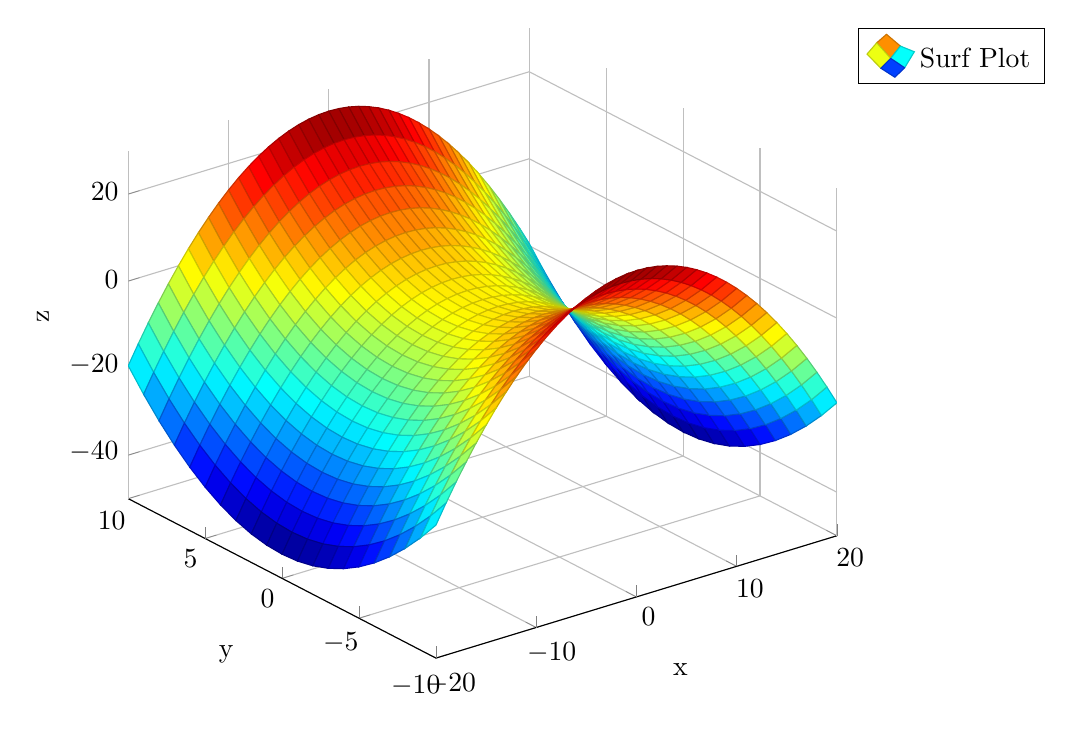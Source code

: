 % This file was created by matlab2tikz v0.4.7 running on MATLAB 8.1.
% Copyright (c) 2008--2014, Nico Schlömer <nico.schloemer@gmail.com>
% All rights reserved.
% Minimal pgfplots version: 1.3
% 
% The latest updates can be retrieved from
%   http://www.mathworks.com/matlabcentral/fileexchange/22022-matlab2tikz
% where you can also make suggestions and rate matlab2tikz.
% 
\begin{tikzpicture}

\begin{axis}[%
width=9cm,
height=8cm,
view={-37.5}{30},
scale only axis,
xmin=-20,
xmax=20,
xlabel={x},
xmajorgrids,
ymin=-10,
ymax=10,
ylabel={y},
ymajorgrids,
zmin=-50,
zmax=30,
zlabel={z},
zmajorgrids,
axis x line*=bottom,
axis y line*=left,
axis z line*=left,
legend style={at={(1.03,1)},anchor=north west,draw=black,fill=white,legend cell align=left}
]

\addplot3[%
surf,
shader=faceted,
draw=black,
colormap/jet,
mesh/rows=41]
table[row sep=crcr,header=false] {%
%
-20	-10	-19.444\\
-20	-9	-24.194\\
-20	-8	-28.444\\
-20	-7	-32.194\\
-20	-6	-35.444\\
-20	-5	-38.194\\
-20	-4	-40.444\\
-20	-3	-42.194\\
-20	-2	-43.444\\
-20	-1	-44.194\\
-20	0	-44.444\\
-20	1	-44.194\\
-20	2	-43.444\\
-20	3	-42.194\\
-20	4	-40.444\\
-20	5	-38.194\\
-20	6	-35.444\\
-20	7	-32.194\\
-20	8	-28.444\\
-20	9	-24.194\\
-20	10	-19.444\\
-19	-10	-15.111\\
-19	-9	-19.861\\
-19	-8	-24.111\\
-19	-7	-27.861\\
-19	-6	-31.111\\
-19	-5	-33.861\\
-19	-4	-36.111\\
-19	-3	-37.861\\
-19	-2	-39.111\\
-19	-1	-39.861\\
-19	0	-40.111\\
-19	1	-39.861\\
-19	2	-39.111\\
-19	3	-37.861\\
-19	4	-36.111\\
-19	5	-33.861\\
-19	6	-31.111\\
-19	7	-27.861\\
-19	8	-24.111\\
-19	9	-19.861\\
-19	10	-15.111\\
-18	-10	-11\\
-18	-9	-15.75\\
-18	-8	-20\\
-18	-7	-23.75\\
-18	-6	-27\\
-18	-5	-29.75\\
-18	-4	-32\\
-18	-3	-33.75\\
-18	-2	-35\\
-18	-1	-35.75\\
-18	0	-36\\
-18	1	-35.75\\
-18	2	-35\\
-18	3	-33.75\\
-18	4	-32\\
-18	5	-29.75\\
-18	6	-27\\
-18	7	-23.75\\
-18	8	-20\\
-18	9	-15.75\\
-18	10	-11\\
-17	-10	-7.111\\
-17	-9	-11.861\\
-17	-8	-16.111\\
-17	-7	-19.861\\
-17	-6	-23.111\\
-17	-5	-25.861\\
-17	-4	-28.111\\
-17	-3	-29.861\\
-17	-2	-31.111\\
-17	-1	-31.861\\
-17	0	-32.111\\
-17	1	-31.861\\
-17	2	-31.111\\
-17	3	-29.861\\
-17	4	-28.111\\
-17	5	-25.861\\
-17	6	-23.111\\
-17	7	-19.861\\
-17	8	-16.111\\
-17	9	-11.861\\
-17	10	-7.111\\
-16	-10	-3.444\\
-16	-9	-8.194\\
-16	-8	-12.444\\
-16	-7	-16.194\\
-16	-6	-19.444\\
-16	-5	-22.194\\
-16	-4	-24.444\\
-16	-3	-26.194\\
-16	-2	-27.444\\
-16	-1	-28.194\\
-16	0	-28.444\\
-16	1	-28.194\\
-16	2	-27.444\\
-16	3	-26.194\\
-16	4	-24.444\\
-16	5	-22.194\\
-16	6	-19.444\\
-16	7	-16.194\\
-16	8	-12.444\\
-16	9	-8.194\\
-16	10	-3.444\\
-15	-10	0\\
-15	-9	-4.75\\
-15	-8	-9\\
-15	-7	-12.75\\
-15	-6	-16\\
-15	-5	-18.75\\
-15	-4	-21\\
-15	-3	-22.75\\
-15	-2	-24\\
-15	-1	-24.75\\
-15	0	-25\\
-15	1	-24.75\\
-15	2	-24\\
-15	3	-22.75\\
-15	4	-21\\
-15	5	-18.75\\
-15	6	-16\\
-15	7	-12.75\\
-15	8	-9\\
-15	9	-4.75\\
-15	10	0\\
-14	-10	3.222\\
-14	-9	-1.528\\
-14	-8	-5.778\\
-14	-7	-9.528\\
-14	-6	-12.778\\
-14	-5	-15.528\\
-14	-4	-17.778\\
-14	-3	-19.528\\
-14	-2	-20.778\\
-14	-1	-21.528\\
-14	0	-21.778\\
-14	1	-21.528\\
-14	2	-20.778\\
-14	3	-19.528\\
-14	4	-17.778\\
-14	5	-15.528\\
-14	6	-12.778\\
-14	7	-9.528\\
-14	8	-5.778\\
-14	9	-1.528\\
-14	10	3.222\\
-13	-10	6.222\\
-13	-9	1.472\\
-13	-8	-2.778\\
-13	-7	-6.528\\
-13	-6	-9.778\\
-13	-5	-12.528\\
-13	-4	-14.778\\
-13	-3	-16.528\\
-13	-2	-17.778\\
-13	-1	-18.528\\
-13	0	-18.778\\
-13	1	-18.528\\
-13	2	-17.778\\
-13	3	-16.528\\
-13	4	-14.778\\
-13	5	-12.528\\
-13	6	-9.778\\
-13	7	-6.528\\
-13	8	-2.778\\
-13	9	1.472\\
-13	10	6.222\\
-12	-10	9\\
-12	-9	4.25\\
-12	-8	0\\
-12	-7	-3.75\\
-12	-6	-7\\
-12	-5	-9.75\\
-12	-4	-12\\
-12	-3	-13.75\\
-12	-2	-15\\
-12	-1	-15.75\\
-12	0	-16\\
-12	1	-15.75\\
-12	2	-15\\
-12	3	-13.75\\
-12	4	-12\\
-12	5	-9.75\\
-12	6	-7\\
-12	7	-3.75\\
-12	8	0\\
-12	9	4.25\\
-12	10	9\\
-11	-10	11.556\\
-11	-9	6.806\\
-11	-8	2.556\\
-11	-7	-1.194\\
-11	-6	-4.444\\
-11	-5	-7.194\\
-11	-4	-9.444\\
-11	-3	-11.194\\
-11	-2	-12.444\\
-11	-1	-13.194\\
-11	0	-13.444\\
-11	1	-13.194\\
-11	2	-12.444\\
-11	3	-11.194\\
-11	4	-9.444\\
-11	5	-7.194\\
-11	6	-4.444\\
-11	7	-1.194\\
-11	8	2.556\\
-11	9	6.806\\
-11	10	11.556\\
-10	-10	13.889\\
-10	-9	9.139\\
-10	-8	4.889\\
-10	-7	1.139\\
-10	-6	-2.111\\
-10	-5	-4.861\\
-10	-4	-7.111\\
-10	-3	-8.861\\
-10	-2	-10.111\\
-10	-1	-10.861\\
-10	0	-11.111\\
-10	1	-10.861\\
-10	2	-10.111\\
-10	3	-8.861\\
-10	4	-7.111\\
-10	5	-4.861\\
-10	6	-2.111\\
-10	7	1.139\\
-10	8	4.889\\
-10	9	9.139\\
-10	10	13.889\\
-9	-10	16\\
-9	-9	11.25\\
-9	-8	7\\
-9	-7	3.25\\
-9	-6	0\\
-9	-5	-2.75\\
-9	-4	-5\\
-9	-3	-6.75\\
-9	-2	-8\\
-9	-1	-8.75\\
-9	0	-9\\
-9	1	-8.75\\
-9	2	-8\\
-9	3	-6.75\\
-9	4	-5\\
-9	5	-2.75\\
-9	6	0\\
-9	7	3.25\\
-9	8	7\\
-9	9	11.25\\
-9	10	16\\
-8	-10	17.889\\
-8	-9	13.139\\
-8	-8	8.889\\
-8	-7	5.139\\
-8	-6	1.889\\
-8	-5	-0.861\\
-8	-4	-3.111\\
-8	-3	-4.861\\
-8	-2	-6.111\\
-8	-1	-6.861\\
-8	0	-7.111\\
-8	1	-6.861\\
-8	2	-6.111\\
-8	3	-4.861\\
-8	4	-3.111\\
-8	5	-0.861\\
-8	6	1.889\\
-8	7	5.139\\
-8	8	8.889\\
-8	9	13.139\\
-8	10	17.889\\
-7	-10	19.556\\
-7	-9	14.806\\
-7	-8	10.556\\
-7	-7	6.806\\
-7	-6	3.556\\
-7	-5	0.806\\
-7	-4	-1.444\\
-7	-3	-3.194\\
-7	-2	-4.444\\
-7	-1	-5.194\\
-7	0	-5.444\\
-7	1	-5.194\\
-7	2	-4.444\\
-7	3	-3.194\\
-7	4	-1.444\\
-7	5	0.806\\
-7	6	3.556\\
-7	7	6.806\\
-7	8	10.556\\
-7	9	14.806\\
-7	10	19.556\\
-6	-10	21\\
-6	-9	16.25\\
-6	-8	12\\
-6	-7	8.25\\
-6	-6	5\\
-6	-5	2.25\\
-6	-4	0\\
-6	-3	-1.75\\
-6	-2	-3\\
-6	-1	-3.75\\
-6	0	-4\\
-6	1	-3.75\\
-6	2	-3\\
-6	3	-1.75\\
-6	4	0\\
-6	5	2.25\\
-6	6	5\\
-6	7	8.25\\
-6	8	12\\
-6	9	16.25\\
-6	10	21\\
-5	-10	22.222\\
-5	-9	17.472\\
-5	-8	13.222\\
-5	-7	9.472\\
-5	-6	6.222\\
-5	-5	3.472\\
-5	-4	1.222\\
-5	-3	-0.528\\
-5	-2	-1.778\\
-5	-1	-2.528\\
-5	0	-2.778\\
-5	1	-2.528\\
-5	2	-1.778\\
-5	3	-0.528\\
-5	4	1.222\\
-5	5	3.472\\
-5	6	6.222\\
-5	7	9.472\\
-5	8	13.222\\
-5	9	17.472\\
-5	10	22.222\\
-4	-10	23.222\\
-4	-9	18.472\\
-4	-8	14.222\\
-4	-7	10.472\\
-4	-6	7.222\\
-4	-5	4.472\\
-4	-4	2.222\\
-4	-3	0.472\\
-4	-2	-0.778\\
-4	-1	-1.528\\
-4	0	-1.778\\
-4	1	-1.528\\
-4	2	-0.778\\
-4	3	0.472\\
-4	4	2.222\\
-4	5	4.472\\
-4	6	7.222\\
-4	7	10.472\\
-4	8	14.222\\
-4	9	18.472\\
-4	10	23.222\\
-3	-10	24\\
-3	-9	19.25\\
-3	-8	15\\
-3	-7	11.25\\
-3	-6	8\\
-3	-5	5.25\\
-3	-4	3\\
-3	-3	1.25\\
-3	-2	0\\
-3	-1	-0.75\\
-3	0	-1\\
-3	1	-0.75\\
-3	2	0\\
-3	3	1.25\\
-3	4	3\\
-3	5	5.25\\
-3	6	8\\
-3	7	11.25\\
-3	8	15\\
-3	9	19.25\\
-3	10	24\\
-2	-10	24.556\\
-2	-9	19.806\\
-2	-8	15.556\\
-2	-7	11.806\\
-2	-6	8.556\\
-2	-5	5.806\\
-2	-4	3.556\\
-2	-3	1.806\\
-2	-2	0.556\\
-2	-1	-0.194\\
-2	0	-0.444\\
-2	1	-0.194\\
-2	2	0.556\\
-2	3	1.806\\
-2	4	3.556\\
-2	5	5.806\\
-2	6	8.556\\
-2	7	11.806\\
-2	8	15.556\\
-2	9	19.806\\
-2	10	24.556\\
-1	-10	24.889\\
-1	-9	20.139\\
-1	-8	15.889\\
-1	-7	12.139\\
-1	-6	8.889\\
-1	-5	6.139\\
-1	-4	3.889\\
-1	-3	2.139\\
-1	-2	0.889\\
-1	-1	0.139\\
-1	0	-0.111\\
-1	1	0.139\\
-1	2	0.889\\
-1	3	2.139\\
-1	4	3.889\\
-1	5	6.139\\
-1	6	8.889\\
-1	7	12.139\\
-1	8	15.889\\
-1	9	20.139\\
-1	10	24.889\\
0	-10	25\\
0	-9	20.25\\
0	-8	16\\
0	-7	12.25\\
0	-6	9\\
0	-5	6.25\\
0	-4	4\\
0	-3	2.25\\
0	-2	1\\
0	-1	0.25\\
0	0	0\\
0	1	0.25\\
0	2	1\\
0	3	2.25\\
0	4	4\\
0	5	6.25\\
0	6	9\\
0	7	12.25\\
0	8	16\\
0	9	20.25\\
0	10	25\\
1	-10	24.889\\
1	-9	20.139\\
1	-8	15.889\\
1	-7	12.139\\
1	-6	8.889\\
1	-5	6.139\\
1	-4	3.889\\
1	-3	2.139\\
1	-2	0.889\\
1	-1	0.139\\
1	0	-0.111\\
1	1	0.139\\
1	2	0.889\\
1	3	2.139\\
1	4	3.889\\
1	5	6.139\\
1	6	8.889\\
1	7	12.139\\
1	8	15.889\\
1	9	20.139\\
1	10	24.889\\
2	-10	24.556\\
2	-9	19.806\\
2	-8	15.556\\
2	-7	11.806\\
2	-6	8.556\\
2	-5	5.806\\
2	-4	3.556\\
2	-3	1.806\\
2	-2	0.556\\
2	-1	-0.194\\
2	0	-0.444\\
2	1	-0.194\\
2	2	0.556\\
2	3	1.806\\
2	4	3.556\\
2	5	5.806\\
2	6	8.556\\
2	7	11.806\\
2	8	15.556\\
2	9	19.806\\
2	10	24.556\\
3	-10	24\\
3	-9	19.25\\
3	-8	15\\
3	-7	11.25\\
3	-6	8\\
3	-5	5.25\\
3	-4	3\\
3	-3	1.25\\
3	-2	0\\
3	-1	-0.75\\
3	0	-1\\
3	1	-0.75\\
3	2	0\\
3	3	1.25\\
3	4	3\\
3	5	5.25\\
3	6	8\\
3	7	11.25\\
3	8	15\\
3	9	19.25\\
3	10	24\\
4	-10	23.222\\
4	-9	18.472\\
4	-8	14.222\\
4	-7	10.472\\
4	-6	7.222\\
4	-5	4.472\\
4	-4	2.222\\
4	-3	0.472\\
4	-2	-0.778\\
4	-1	-1.528\\
4	0	-1.778\\
4	1	-1.528\\
4	2	-0.778\\
4	3	0.472\\
4	4	2.222\\
4	5	4.472\\
4	6	7.222\\
4	7	10.472\\
4	8	14.222\\
4	9	18.472\\
4	10	23.222\\
5	-10	22.222\\
5	-9	17.472\\
5	-8	13.222\\
5	-7	9.472\\
5	-6	6.222\\
5	-5	3.472\\
5	-4	1.222\\
5	-3	-0.528\\
5	-2	-1.778\\
5	-1	-2.528\\
5	0	-2.778\\
5	1	-2.528\\
5	2	-1.778\\
5	3	-0.528\\
5	4	1.222\\
5	5	3.472\\
5	6	6.222\\
5	7	9.472\\
5	8	13.222\\
5	9	17.472\\
5	10	22.222\\
6	-10	21\\
6	-9	16.25\\
6	-8	12\\
6	-7	8.25\\
6	-6	5\\
6	-5	2.25\\
6	-4	0\\
6	-3	-1.75\\
6	-2	-3\\
6	-1	-3.75\\
6	0	-4\\
6	1	-3.75\\
6	2	-3\\
6	3	-1.75\\
6	4	0\\
6	5	2.25\\
6	6	5\\
6	7	8.25\\
6	8	12\\
6	9	16.25\\
6	10	21\\
7	-10	19.556\\
7	-9	14.806\\
7	-8	10.556\\
7	-7	6.806\\
7	-6	3.556\\
7	-5	0.806\\
7	-4	-1.444\\
7	-3	-3.194\\
7	-2	-4.444\\
7	-1	-5.194\\
7	0	-5.444\\
7	1	-5.194\\
7	2	-4.444\\
7	3	-3.194\\
7	4	-1.444\\
7	5	0.806\\
7	6	3.556\\
7	7	6.806\\
7	8	10.556\\
7	9	14.806\\
7	10	19.556\\
8	-10	17.889\\
8	-9	13.139\\
8	-8	8.889\\
8	-7	5.139\\
8	-6	1.889\\
8	-5	-0.861\\
8	-4	-3.111\\
8	-3	-4.861\\
8	-2	-6.111\\
8	-1	-6.861\\
8	0	-7.111\\
8	1	-6.861\\
8	2	-6.111\\
8	3	-4.861\\
8	4	-3.111\\
8	5	-0.861\\
8	6	1.889\\
8	7	5.139\\
8	8	8.889\\
8	9	13.139\\
8	10	17.889\\
9	-10	16\\
9	-9	11.25\\
9	-8	7\\
9	-7	3.25\\
9	-6	0\\
9	-5	-2.75\\
9	-4	-5\\
9	-3	-6.75\\
9	-2	-8\\
9	-1	-8.75\\
9	0	-9\\
9	1	-8.75\\
9	2	-8\\
9	3	-6.75\\
9	4	-5\\
9	5	-2.75\\
9	6	0\\
9	7	3.25\\
9	8	7\\
9	9	11.25\\
9	10	16\\
10	-10	13.889\\
10	-9	9.139\\
10	-8	4.889\\
10	-7	1.139\\
10	-6	-2.111\\
10	-5	-4.861\\
10	-4	-7.111\\
10	-3	-8.861\\
10	-2	-10.111\\
10	-1	-10.861\\
10	0	-11.111\\
10	1	-10.861\\
10	2	-10.111\\
10	3	-8.861\\
10	4	-7.111\\
10	5	-4.861\\
10	6	-2.111\\
10	7	1.139\\
10	8	4.889\\
10	9	9.139\\
10	10	13.889\\
11	-10	11.556\\
11	-9	6.806\\
11	-8	2.556\\
11	-7	-1.194\\
11	-6	-4.444\\
11	-5	-7.194\\
11	-4	-9.444\\
11	-3	-11.194\\
11	-2	-12.444\\
11	-1	-13.194\\
11	0	-13.444\\
11	1	-13.194\\
11	2	-12.444\\
11	3	-11.194\\
11	4	-9.444\\
11	5	-7.194\\
11	6	-4.444\\
11	7	-1.194\\
11	8	2.556\\
11	9	6.806\\
11	10	11.556\\
12	-10	9\\
12	-9	4.25\\
12	-8	0\\
12	-7	-3.75\\
12	-6	-7\\
12	-5	-9.75\\
12	-4	-12\\
12	-3	-13.75\\
12	-2	-15\\
12	-1	-15.75\\
12	0	-16\\
12	1	-15.75\\
12	2	-15\\
12	3	-13.75\\
12	4	-12\\
12	5	-9.75\\
12	6	-7\\
12	7	-3.75\\
12	8	0\\
12	9	4.25\\
12	10	9\\
13	-10	6.222\\
13	-9	1.472\\
13	-8	-2.778\\
13	-7	-6.528\\
13	-6	-9.778\\
13	-5	-12.528\\
13	-4	-14.778\\
13	-3	-16.528\\
13	-2	-17.778\\
13	-1	-18.528\\
13	0	-18.778\\
13	1	-18.528\\
13	2	-17.778\\
13	3	-16.528\\
13	4	-14.778\\
13	5	-12.528\\
13	6	-9.778\\
13	7	-6.528\\
13	8	-2.778\\
13	9	1.472\\
13	10	6.222\\
14	-10	3.222\\
14	-9	-1.528\\
14	-8	-5.778\\
14	-7	-9.528\\
14	-6	-12.778\\
14	-5	-15.528\\
14	-4	-17.778\\
14	-3	-19.528\\
14	-2	-20.778\\
14	-1	-21.528\\
14	0	-21.778\\
14	1	-21.528\\
14	2	-20.778\\
14	3	-19.528\\
14	4	-17.778\\
14	5	-15.528\\
14	6	-12.778\\
14	7	-9.528\\
14	8	-5.778\\
14	9	-1.528\\
14	10	3.222\\
15	-10	0\\
15	-9	-4.75\\
15	-8	-9\\
15	-7	-12.75\\
15	-6	-16\\
15	-5	-18.75\\
15	-4	-21\\
15	-3	-22.75\\
15	-2	-24\\
15	-1	-24.75\\
15	0	-25\\
15	1	-24.75\\
15	2	-24\\
15	3	-22.75\\
15	4	-21\\
15	5	-18.75\\
15	6	-16\\
15	7	-12.75\\
15	8	-9\\
15	9	-4.75\\
15	10	0\\
16	-10	-3.444\\
16	-9	-8.194\\
16	-8	-12.444\\
16	-7	-16.194\\
16	-6	-19.444\\
16	-5	-22.194\\
16	-4	-24.444\\
16	-3	-26.194\\
16	-2	-27.444\\
16	-1	-28.194\\
16	0	-28.444\\
16	1	-28.194\\
16	2	-27.444\\
16	3	-26.194\\
16	4	-24.444\\
16	5	-22.194\\
16	6	-19.444\\
16	7	-16.194\\
16	8	-12.444\\
16	9	-8.194\\
16	10	-3.444\\
17	-10	-7.111\\
17	-9	-11.861\\
17	-8	-16.111\\
17	-7	-19.861\\
17	-6	-23.111\\
17	-5	-25.861\\
17	-4	-28.111\\
17	-3	-29.861\\
17	-2	-31.111\\
17	-1	-31.861\\
17	0	-32.111\\
17	1	-31.861\\
17	2	-31.111\\
17	3	-29.861\\
17	4	-28.111\\
17	5	-25.861\\
17	6	-23.111\\
17	7	-19.861\\
17	8	-16.111\\
17	9	-11.861\\
17	10	-7.111\\
18	-10	-11\\
18	-9	-15.75\\
18	-8	-20\\
18	-7	-23.75\\
18	-6	-27\\
18	-5	-29.75\\
18	-4	-32\\
18	-3	-33.75\\
18	-2	-35\\
18	-1	-35.75\\
18	0	-36\\
18	1	-35.75\\
18	2	-35\\
18	3	-33.75\\
18	4	-32\\
18	5	-29.75\\
18	6	-27\\
18	7	-23.75\\
18	8	-20\\
18	9	-15.75\\
18	10	-11\\
19	-10	-15.111\\
19	-9	-19.861\\
19	-8	-24.111\\
19	-7	-27.861\\
19	-6	-31.111\\
19	-5	-33.861\\
19	-4	-36.111\\
19	-3	-37.861\\
19	-2	-39.111\\
19	-1	-39.861\\
19	0	-40.111\\
19	1	-39.861\\
19	2	-39.111\\
19	3	-37.861\\
19	4	-36.111\\
19	5	-33.861\\
19	6	-31.111\\
19	7	-27.861\\
19	8	-24.111\\
19	9	-19.861\\
19	10	-15.111\\
20	-10	-19.444\\
20	-9	-24.194\\
20	-8	-28.444\\
20	-7	-32.194\\
20	-6	-35.444\\
20	-5	-38.194\\
20	-4	-40.444\\
20	-3	-42.194\\
20	-2	-43.444\\
20	-1	-44.194\\
20	0	-44.444\\
20	1	-44.194\\
20	2	-43.444\\
20	3	-42.194\\
20	4	-40.444\\
20	5	-38.194\\
20	6	-35.444\\
20	7	-32.194\\
20	8	-28.444\\
20	9	-24.194\\
20	10	-19.444\\
};
\addlegendentry{Surf Plot};

\end{axis}
\end{tikzpicture}%